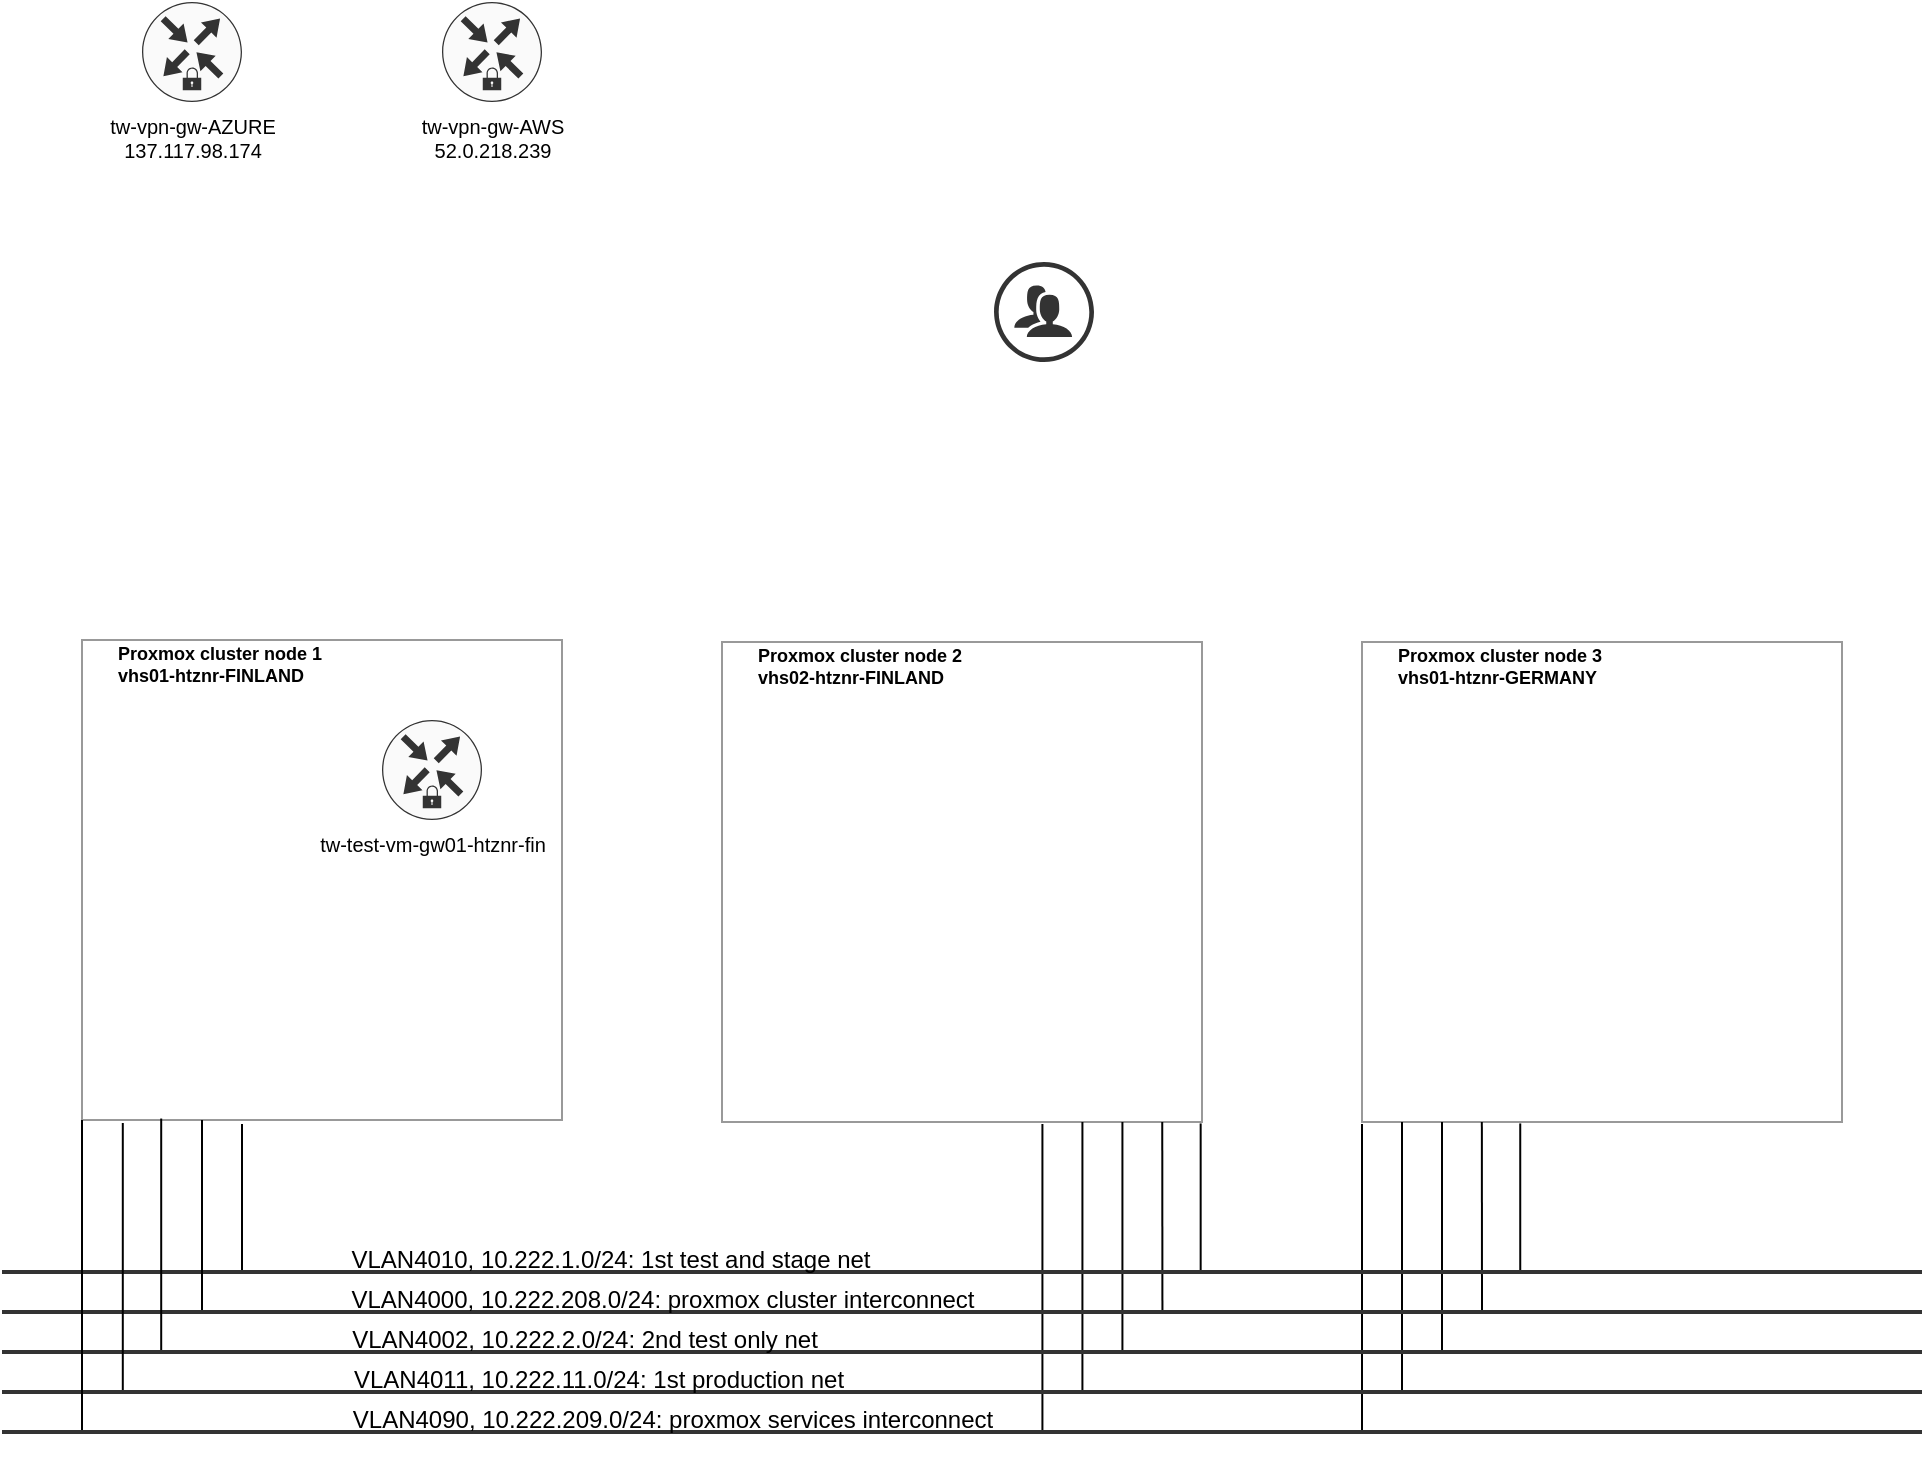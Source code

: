 <mxfile version="12.9.14" type="github">
  <diagram id="0o_vhkstpCKI-f3dBshT" name="Page-1">
    <mxGraphModel dx="1141" dy="953" grid="1" gridSize="10" guides="1" tooltips="1" connect="1" arrows="1" fold="1" page="1" pageScale="1" pageWidth="1169" pageHeight="827" math="0" shadow="0">
      <root>
        <mxCell id="0" />
        <mxCell id="1" parent="0" />
        <mxCell id="f9LvFph6c_8vfK9_kLuQ-5" value="" style="group" vertex="1" connectable="0" parent="1">
          <mxGeometry x="120" y="399" width="240" height="270" as="geometry" />
        </mxCell>
        <mxCell id="f9LvFph6c_8vfK9_kLuQ-4" value="" style="whiteSpace=wrap;html=1;aspect=fixed;fillColor=none;strokeColor=#999999;" vertex="1" parent="f9LvFph6c_8vfK9_kLuQ-5">
          <mxGeometry width="240" height="240" as="geometry" />
        </mxCell>
        <mxCell id="f9LvFph6c_8vfK9_kLuQ-1" value="Proxmox cluster node 1&lt;br&gt;vhs01-htznr-FINLAND" style="shape=image;html=1;verticalAlign=middle;verticalLabelPosition=middle;labelBackgroundColor=#ffffff;imageAspect=0;aspect=fixed;image=https://cdn4.iconfinder.com/data/icons/logos-brands-5/24/proxmox-128.png;labelPosition=right;align=left;fontSize=9;fontStyle=1;spacing=2;spacingBottom=-8;" vertex="1" parent="f9LvFph6c_8vfK9_kLuQ-5">
          <mxGeometry width="16.216" height="16.216" as="geometry" />
        </mxCell>
        <mxCell id="f9LvFph6c_8vfK9_kLuQ-47" value="tw-test-vm-gw01-htznr-fin" style="points=[[0.5,0,0],[1,0.5,0],[0.5,1,0],[0,0.5,0],[0.145,0.145,0],[0.856,0.145,0],[0.855,0.856,0],[0.145,0.855,0]];verticalLabelPosition=bottom;html=1;verticalAlign=top;aspect=fixed;align=center;pointerEvents=1;shape=mxgraph.cisco19.rect;prIcon=secure_router;fillColor=#FAFAFA;strokeColor=#333333;fontSize=10;" vertex="1" parent="f9LvFph6c_8vfK9_kLuQ-5">
          <mxGeometry x="150" y="40" width="50" height="50" as="geometry" />
        </mxCell>
        <mxCell id="f9LvFph6c_8vfK9_kLuQ-6" value="" style="group;fontStyle=1" vertex="1" connectable="0" parent="1">
          <mxGeometry x="440" y="400" width="240" height="270" as="geometry" />
        </mxCell>
        <mxCell id="f9LvFph6c_8vfK9_kLuQ-7" value="" style="whiteSpace=wrap;html=1;aspect=fixed;fillColor=none;strokeColor=#999999;" vertex="1" parent="f9LvFph6c_8vfK9_kLuQ-6">
          <mxGeometry width="240" height="240" as="geometry" />
        </mxCell>
        <mxCell id="f9LvFph6c_8vfK9_kLuQ-8" value="Proxmox cluster node 2&lt;br&gt;vhs02-htznr-FINLAND" style="shape=image;html=1;verticalAlign=middle;verticalLabelPosition=middle;labelBackgroundColor=#ffffff;imageAspect=0;aspect=fixed;image=https://cdn4.iconfinder.com/data/icons/logos-brands-5/24/proxmox-128.png;labelPosition=right;align=left;fontSize=9;fontStyle=1;spacing=2;spacingBottom=-8;" vertex="1" parent="f9LvFph6c_8vfK9_kLuQ-6">
          <mxGeometry width="16.216" height="16.216" as="geometry" />
        </mxCell>
        <mxCell id="f9LvFph6c_8vfK9_kLuQ-28" value="" style="orthogonalLoop=1;jettySize=auto;html=1;endArrow=none;strokeWidth=1;fontColor=#000000;fontSize=12;verticalAlign=top;strokeColor=#000000;fillColor=#ffffff;spacingTop=4;entryX=0.663;entryY=1.003;entryDx=0;entryDy=0;entryPerimeter=0;" edge="1" parent="f9LvFph6c_8vfK9_kLuQ-6">
          <mxGeometry relative="1" as="geometry">
            <mxPoint x="239.33" y="240.72" as="targetPoint" />
            <mxPoint x="239.33" y="314" as="sourcePoint" />
          </mxGeometry>
        </mxCell>
        <mxCell id="f9LvFph6c_8vfK9_kLuQ-29" value="" style="orthogonalLoop=1;jettySize=auto;html=1;endArrow=none;strokeWidth=1;fontColor=#000000;fontSize=12;verticalAlign=top;strokeColor=#000000;fillColor=#ffffff;spacingTop=4;entryX=0.583;entryY=1;entryDx=0;entryDy=0;entryPerimeter=0;" edge="1" parent="f9LvFph6c_8vfK9_kLuQ-6">
          <mxGeometry relative="1" as="geometry">
            <mxPoint x="220.13" y="240" as="targetPoint" />
            <mxPoint x="220.21" y="334" as="sourcePoint" />
          </mxGeometry>
        </mxCell>
        <mxCell id="f9LvFph6c_8vfK9_kLuQ-30" value="" style="orthogonalLoop=1;jettySize=auto;html=1;endArrow=none;strokeWidth=1;fontColor=#000000;fontSize=12;verticalAlign=top;strokeColor=#000000;fillColor=#ffffff;spacingTop=4;entryX=0.5;entryY=1;entryDx=0;entryDy=0;" edge="1" parent="f9LvFph6c_8vfK9_kLuQ-6">
          <mxGeometry relative="1" as="geometry">
            <mxPoint x="200.21" y="240" as="targetPoint" />
            <mxPoint x="200.21" y="354" as="sourcePoint" />
          </mxGeometry>
        </mxCell>
        <mxCell id="f9LvFph6c_8vfK9_kLuQ-31" value="" style="orthogonalLoop=1;jettySize=auto;html=1;endArrow=none;strokeWidth=1;fontColor=#000000;fontSize=12;verticalAlign=top;strokeColor=#000000;fillColor=#ffffff;spacingTop=4;" edge="1" parent="f9LvFph6c_8vfK9_kLuQ-6">
          <mxGeometry relative="1" as="geometry">
            <mxPoint x="180.21" y="240" as="targetPoint" />
            <mxPoint x="180.21" y="374" as="sourcePoint" />
          </mxGeometry>
        </mxCell>
        <mxCell id="f9LvFph6c_8vfK9_kLuQ-32" value="" style="orthogonalLoop=1;jettySize=auto;html=1;endArrow=none;strokeWidth=1;fontColor=#000000;fontSize=12;verticalAlign=top;strokeColor=#000000;fillColor=#ffffff;spacingTop=4;" edge="1" parent="f9LvFph6c_8vfK9_kLuQ-6">
          <mxGeometry relative="1" as="geometry">
            <mxPoint x="160.21" y="241" as="targetPoint" />
            <mxPoint x="160.21" y="394" as="sourcePoint" />
          </mxGeometry>
        </mxCell>
        <mxCell id="f9LvFph6c_8vfK9_kLuQ-9" value="" style="group" vertex="1" connectable="0" parent="1">
          <mxGeometry x="760" y="400" width="240" height="270" as="geometry" />
        </mxCell>
        <mxCell id="f9LvFph6c_8vfK9_kLuQ-10" value="" style="whiteSpace=wrap;html=1;aspect=fixed;fillColor=none;strokeColor=#999999;" vertex="1" parent="f9LvFph6c_8vfK9_kLuQ-9">
          <mxGeometry width="240" height="240" as="geometry" />
        </mxCell>
        <mxCell id="f9LvFph6c_8vfK9_kLuQ-11" value="Proxmox cluster node 3&lt;br&gt;vhs01-htznr-GERMANY" style="shape=image;html=1;verticalAlign=middle;verticalLabelPosition=middle;labelBackgroundColor=#ffffff;imageAspect=0;aspect=fixed;image=https://cdn4.iconfinder.com/data/icons/logos-brands-5/24/proxmox-128.png;labelPosition=right;align=left;fontSize=9;fontStyle=1;spacing=2;spacingBottom=-8;" vertex="1" parent="f9LvFph6c_8vfK9_kLuQ-9">
          <mxGeometry width="16.216" height="16.216" as="geometry" />
        </mxCell>
        <mxCell id="f9LvFph6c_8vfK9_kLuQ-42" value="" style="orthogonalLoop=1;jettySize=auto;html=1;endArrow=none;strokeWidth=1;fontColor=#000000;fontSize=12;verticalAlign=top;strokeColor=#000000;fillColor=#ffffff;spacingTop=4;entryX=0.663;entryY=1.003;entryDx=0;entryDy=0;entryPerimeter=0;" edge="1" parent="f9LvFph6c_8vfK9_kLuQ-9">
          <mxGeometry relative="1" as="geometry">
            <mxPoint x="79.12" y="240.72" as="targetPoint" />
            <mxPoint x="79.12" y="314" as="sourcePoint" />
          </mxGeometry>
        </mxCell>
        <mxCell id="f9LvFph6c_8vfK9_kLuQ-43" value="" style="orthogonalLoop=1;jettySize=auto;html=1;endArrow=none;strokeWidth=1;fontColor=#000000;fontSize=12;verticalAlign=top;strokeColor=#000000;fillColor=#ffffff;spacingTop=4;entryX=0.583;entryY=1;entryDx=0;entryDy=0;entryPerimeter=0;" edge="1" parent="f9LvFph6c_8vfK9_kLuQ-9">
          <mxGeometry relative="1" as="geometry">
            <mxPoint x="59.92" y="240" as="targetPoint" />
            <mxPoint x="60.0" y="334" as="sourcePoint" />
          </mxGeometry>
        </mxCell>
        <mxCell id="f9LvFph6c_8vfK9_kLuQ-44" value="" style="orthogonalLoop=1;jettySize=auto;html=1;endArrow=none;strokeWidth=1;fontColor=#000000;fontSize=12;verticalAlign=top;strokeColor=#000000;fillColor=#ffffff;spacingTop=4;entryX=0.5;entryY=1;entryDx=0;entryDy=0;" edge="1" parent="f9LvFph6c_8vfK9_kLuQ-9">
          <mxGeometry relative="1" as="geometry">
            <mxPoint x="40.0" y="240" as="targetPoint" />
            <mxPoint x="40.0" y="354.0" as="sourcePoint" />
          </mxGeometry>
        </mxCell>
        <mxCell id="f9LvFph6c_8vfK9_kLuQ-45" value="" style="orthogonalLoop=1;jettySize=auto;html=1;endArrow=none;strokeWidth=1;fontColor=#000000;fontSize=12;verticalAlign=top;strokeColor=#000000;fillColor=#ffffff;spacingTop=4;" edge="1" parent="f9LvFph6c_8vfK9_kLuQ-9">
          <mxGeometry relative="1" as="geometry">
            <mxPoint x="20.0" y="240" as="targetPoint" />
            <mxPoint x="20.0" y="374.0" as="sourcePoint" />
          </mxGeometry>
        </mxCell>
        <mxCell id="f9LvFph6c_8vfK9_kLuQ-46" value="" style="orthogonalLoop=1;jettySize=auto;html=1;endArrow=none;strokeWidth=1;fontColor=#000000;fontSize=12;verticalAlign=top;strokeColor=#000000;fillColor=#ffffff;spacingTop=4;" edge="1" parent="f9LvFph6c_8vfK9_kLuQ-9">
          <mxGeometry relative="1" as="geometry">
            <mxPoint x="-2.274e-13" y="241" as="targetPoint" />
            <mxPoint x="-2.274e-13" y="394.0" as="sourcePoint" />
          </mxGeometry>
        </mxCell>
        <mxCell id="f9LvFph6c_8vfK9_kLuQ-13" value="&lt;p style=&quot;line-height: 190%&quot;&gt;&lt;/p&gt;&lt;div&gt;&lt;/div&gt;VLAN4090, 10.222.209.0/24: proxmox services interconnect&lt;br&gt;&lt;p&gt;&lt;/p&gt;" style="line;strokeWidth=2;html=1;perimeter=backbonePerimeter;points=[];outlineConnect=0;strokeColor=#333333;spacingTop=0;verticalAlign=bottom;spacing=0;labelBackgroundColor=none;align=center;labelPosition=center;verticalLabelPosition=top;spacingBottom=-18;spacingRight=290;" vertex="1" parent="1">
          <mxGeometry x="80" y="790" width="960" height="10" as="geometry" />
        </mxCell>
        <mxCell id="f9LvFph6c_8vfK9_kLuQ-14" value="&lt;p style=&quot;line-height: 190%&quot;&gt;&lt;/p&gt;&lt;div&gt;&lt;/div&gt;VLAN4011, 10.222.11.0/24: 1st production net&lt;br&gt;&lt;p&gt;&lt;/p&gt;" style="line;strokeWidth=2;html=1;perimeter=backbonePerimeter;points=[];outlineConnect=0;strokeColor=#333333;spacingTop=0;verticalAlign=bottom;spacing=0;labelBackgroundColor=none;align=center;labelPosition=center;verticalLabelPosition=top;spacingBottom=-18;spacingRight=365;" vertex="1" parent="1">
          <mxGeometry x="80" y="770" width="960" height="10" as="geometry" />
        </mxCell>
        <mxCell id="f9LvFph6c_8vfK9_kLuQ-15" value="&lt;p style=&quot;line-height: 190%&quot;&gt;&lt;/p&gt;&lt;div&gt;&lt;/div&gt;VLAN4002, 10.222.2.0/24: 2nd test only net&lt;br&gt;&lt;p&gt;&lt;/p&gt;" style="line;strokeWidth=2;html=1;perimeter=backbonePerimeter;points=[];outlineConnect=0;strokeColor=#333333;spacingTop=0;verticalAlign=bottom;spacing=0;labelBackgroundColor=none;align=center;labelPosition=center;verticalLabelPosition=top;spacingBottom=-18;spacingRight=378;" vertex="1" parent="1">
          <mxGeometry x="80" y="750" width="960" height="10" as="geometry" />
        </mxCell>
        <mxCell id="f9LvFph6c_8vfK9_kLuQ-16" value="&lt;p style=&quot;line-height: 190%&quot;&gt;&lt;/p&gt;&lt;div&gt;&lt;/div&gt;VLAN4000, 10.222.208.0/24: proxmox cluster interconnect&lt;br&gt;&lt;p&gt;&lt;/p&gt;" style="line;strokeWidth=2;html=1;perimeter=backbonePerimeter;points=[];outlineConnect=0;strokeColor=#333333;spacingTop=0;verticalAlign=bottom;spacing=0;labelBackgroundColor=none;align=center;labelPosition=center;verticalLabelPosition=top;spacingBottom=-18;spacingRight=300;" vertex="1" parent="1">
          <mxGeometry x="80" y="730" width="960" height="10" as="geometry" />
        </mxCell>
        <mxCell id="f9LvFph6c_8vfK9_kLuQ-17" value="&lt;p style=&quot;line-height: 190%&quot;&gt;&lt;/p&gt;&lt;div&gt;&lt;/div&gt;VLAN4010, 10.222.1.0/24: 1st test and stage net&lt;br&gt;&lt;p&gt;&lt;/p&gt;" style="line;strokeWidth=2;html=1;perimeter=backbonePerimeter;points=[];outlineConnect=0;strokeColor=#333333;spacingTop=0;verticalAlign=bottom;spacing=0;labelBackgroundColor=none;align=center;labelPosition=center;verticalLabelPosition=top;spacingBottom=-18;spacingRight=352;" vertex="1" parent="1">
          <mxGeometry x="80" y="710" width="960" height="10" as="geometry" />
        </mxCell>
        <mxCell id="f9LvFph6c_8vfK9_kLuQ-18" value="" style="orthogonalLoop=1;jettySize=auto;html=1;endArrow=none;strokeWidth=1;fontColor=#000000;fontSize=12;verticalAlign=top;strokeColor=#000000;fillColor=#ffffff;spacingTop=4;" edge="1" parent="1" source="f9LvFph6c_8vfK9_kLuQ-17">
          <mxGeometry relative="1" as="geometry">
            <mxPoint x="200" y="641" as="targetPoint" />
            <mxPoint x="210" y="804" as="sourcePoint" />
          </mxGeometry>
        </mxCell>
        <mxCell id="f9LvFph6c_8vfK9_kLuQ-19" value="" style="orthogonalLoop=1;jettySize=auto;html=1;endArrow=none;strokeWidth=1;fontColor=#000000;fontSize=12;verticalAlign=top;strokeColor=#000000;fillColor=#ffffff;spacingTop=4;entryX=0.25;entryY=1;entryDx=0;entryDy=0;" edge="1" parent="1" source="f9LvFph6c_8vfK9_kLuQ-16" target="f9LvFph6c_8vfK9_kLuQ-4">
          <mxGeometry relative="1" as="geometry">
            <mxPoint x="260" y="650" as="targetPoint" />
            <mxPoint x="260" y="734" as="sourcePoint" />
          </mxGeometry>
        </mxCell>
        <mxCell id="f9LvFph6c_8vfK9_kLuQ-20" value="" style="orthogonalLoop=1;jettySize=auto;html=1;endArrow=none;strokeWidth=1;fontColor=#000000;fontSize=12;verticalAlign=top;strokeColor=#000000;fillColor=#ffffff;spacingTop=4;entryX=0.165;entryY=0.997;entryDx=0;entryDy=0;entryPerimeter=0;" edge="1" parent="1" source="f9LvFph6c_8vfK9_kLuQ-15" target="f9LvFph6c_8vfK9_kLuQ-4">
          <mxGeometry relative="1" as="geometry">
            <mxPoint x="255" y="640" as="targetPoint" />
            <mxPoint x="278" y="724" as="sourcePoint" />
          </mxGeometry>
        </mxCell>
        <mxCell id="f9LvFph6c_8vfK9_kLuQ-21" value="" style="orthogonalLoop=1;jettySize=auto;html=1;endArrow=none;strokeWidth=1;fontColor=#000000;fontSize=12;verticalAlign=top;strokeColor=#000000;fillColor=#ffffff;spacingTop=4;entryX=0.085;entryY=1.006;entryDx=0;entryDy=0;entryPerimeter=0;" edge="1" parent="1" source="f9LvFph6c_8vfK9_kLuQ-14" target="f9LvFph6c_8vfK9_kLuQ-4">
          <mxGeometry relative="1" as="geometry">
            <mxPoint x="160" y="650" as="targetPoint" />
            <mxPoint x="265" y="764" as="sourcePoint" />
          </mxGeometry>
        </mxCell>
        <mxCell id="f9LvFph6c_8vfK9_kLuQ-22" value="" style="orthogonalLoop=1;jettySize=auto;html=1;endArrow=none;strokeWidth=1;fontColor=#000000;fontSize=12;verticalAlign=top;strokeColor=#000000;fillColor=#ffffff;spacingTop=4;entryX=0;entryY=1;entryDx=0;entryDy=0;" edge="1" parent="1" source="f9LvFph6c_8vfK9_kLuQ-13" target="f9LvFph6c_8vfK9_kLuQ-4">
          <mxGeometry relative="1" as="geometry">
            <mxPoint x="200" y="641" as="targetPoint" />
            <mxPoint x="250" y="784" as="sourcePoint" />
          </mxGeometry>
        </mxCell>
        <mxCell id="f9LvFph6c_8vfK9_kLuQ-52" value="tw-vpn-gw-AZURE&lt;br&gt;137.117.98.174" style="points=[[0.5,0,0],[1,0.5,0],[0.5,1,0],[0,0.5,0],[0.145,0.145,0],[0.856,0.145,0],[0.855,0.856,0],[0.145,0.855,0]];verticalLabelPosition=bottom;html=1;verticalAlign=top;aspect=fixed;align=center;pointerEvents=1;shape=mxgraph.cisco19.rect;prIcon=secure_router;fillColor=#FAFAFA;strokeColor=#333333;fontSize=10;" vertex="1" parent="1">
          <mxGeometry x="150" y="80" width="50" height="50" as="geometry" />
        </mxCell>
        <mxCell id="f9LvFph6c_8vfK9_kLuQ-53" value="tw-vpn-gw-AWS&lt;br&gt;52.0.218.239" style="points=[[0.5,0,0],[1,0.5,0],[0.5,1,0],[0,0.5,0],[0.145,0.145,0],[0.856,0.145,0],[0.855,0.856,0],[0.145,0.855,0]];verticalLabelPosition=bottom;html=1;verticalAlign=top;aspect=fixed;align=center;pointerEvents=1;shape=mxgraph.cisco19.rect;prIcon=secure_router;fillColor=#FAFAFA;strokeColor=#333333;fontSize=10;" vertex="1" parent="1">
          <mxGeometry x="300" y="80" width="50" height="50" as="geometry" />
        </mxCell>
        <mxCell id="f9LvFph6c_8vfK9_kLuQ-57" value="" style="verticalLabelPosition=bottom;html=1;fillColor=#333333;verticalAlign=top;pointerEvents=1;align=center;points=[[0.25,0,0],[0.5,0,0],[0.75,0,0],[1,0.5,0],[0.75,1,0],[0.5,1,0],[0.25,1,0],[0,0.5,0],[0.125,0.25,0],[0.125,0.75,0],[0.875,0.25,0],[0.875,0.75,0]];shape=mxgraph.cisco_safe.design.users;strokeColor=#333333;strokeWidth=2;fontSize=9;" vertex="1" parent="1">
          <mxGeometry x="576" y="210" width="50" height="50" as="geometry" />
        </mxCell>
      </root>
    </mxGraphModel>
  </diagram>
</mxfile>
